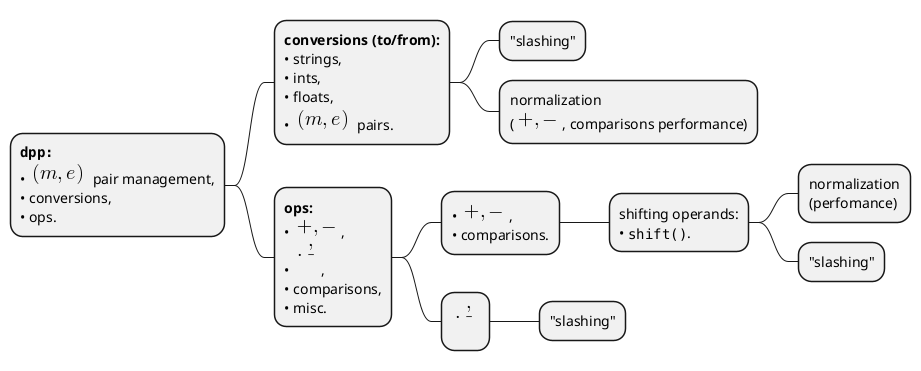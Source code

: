 @startmindmap
+ **""dpp:""**\n• <math>(m, e)</math> pair management,\n• conversions,\n• ops.
++ **conversions (to/from):**\n• strings,\n• ints,\n• floats,\n• <math>(m, e)</math> pairs.
+++ "slashing"
+++ normalization\n(<math>+, -</math>, comparisons performance)
++ **ops:**\n• <math>+, -</math>,\n• <math>*, /</math>,\n• comparisons,\n• misc.
+++ • <math>+, -</math>,\n• comparisons.
++++ shifting operands:\n• ""shift()"".
+++++ normalization\n(perfomance)
+++++ "slashing"
+++ <math>*, /</math>
++++ "slashing"
@endmindmap